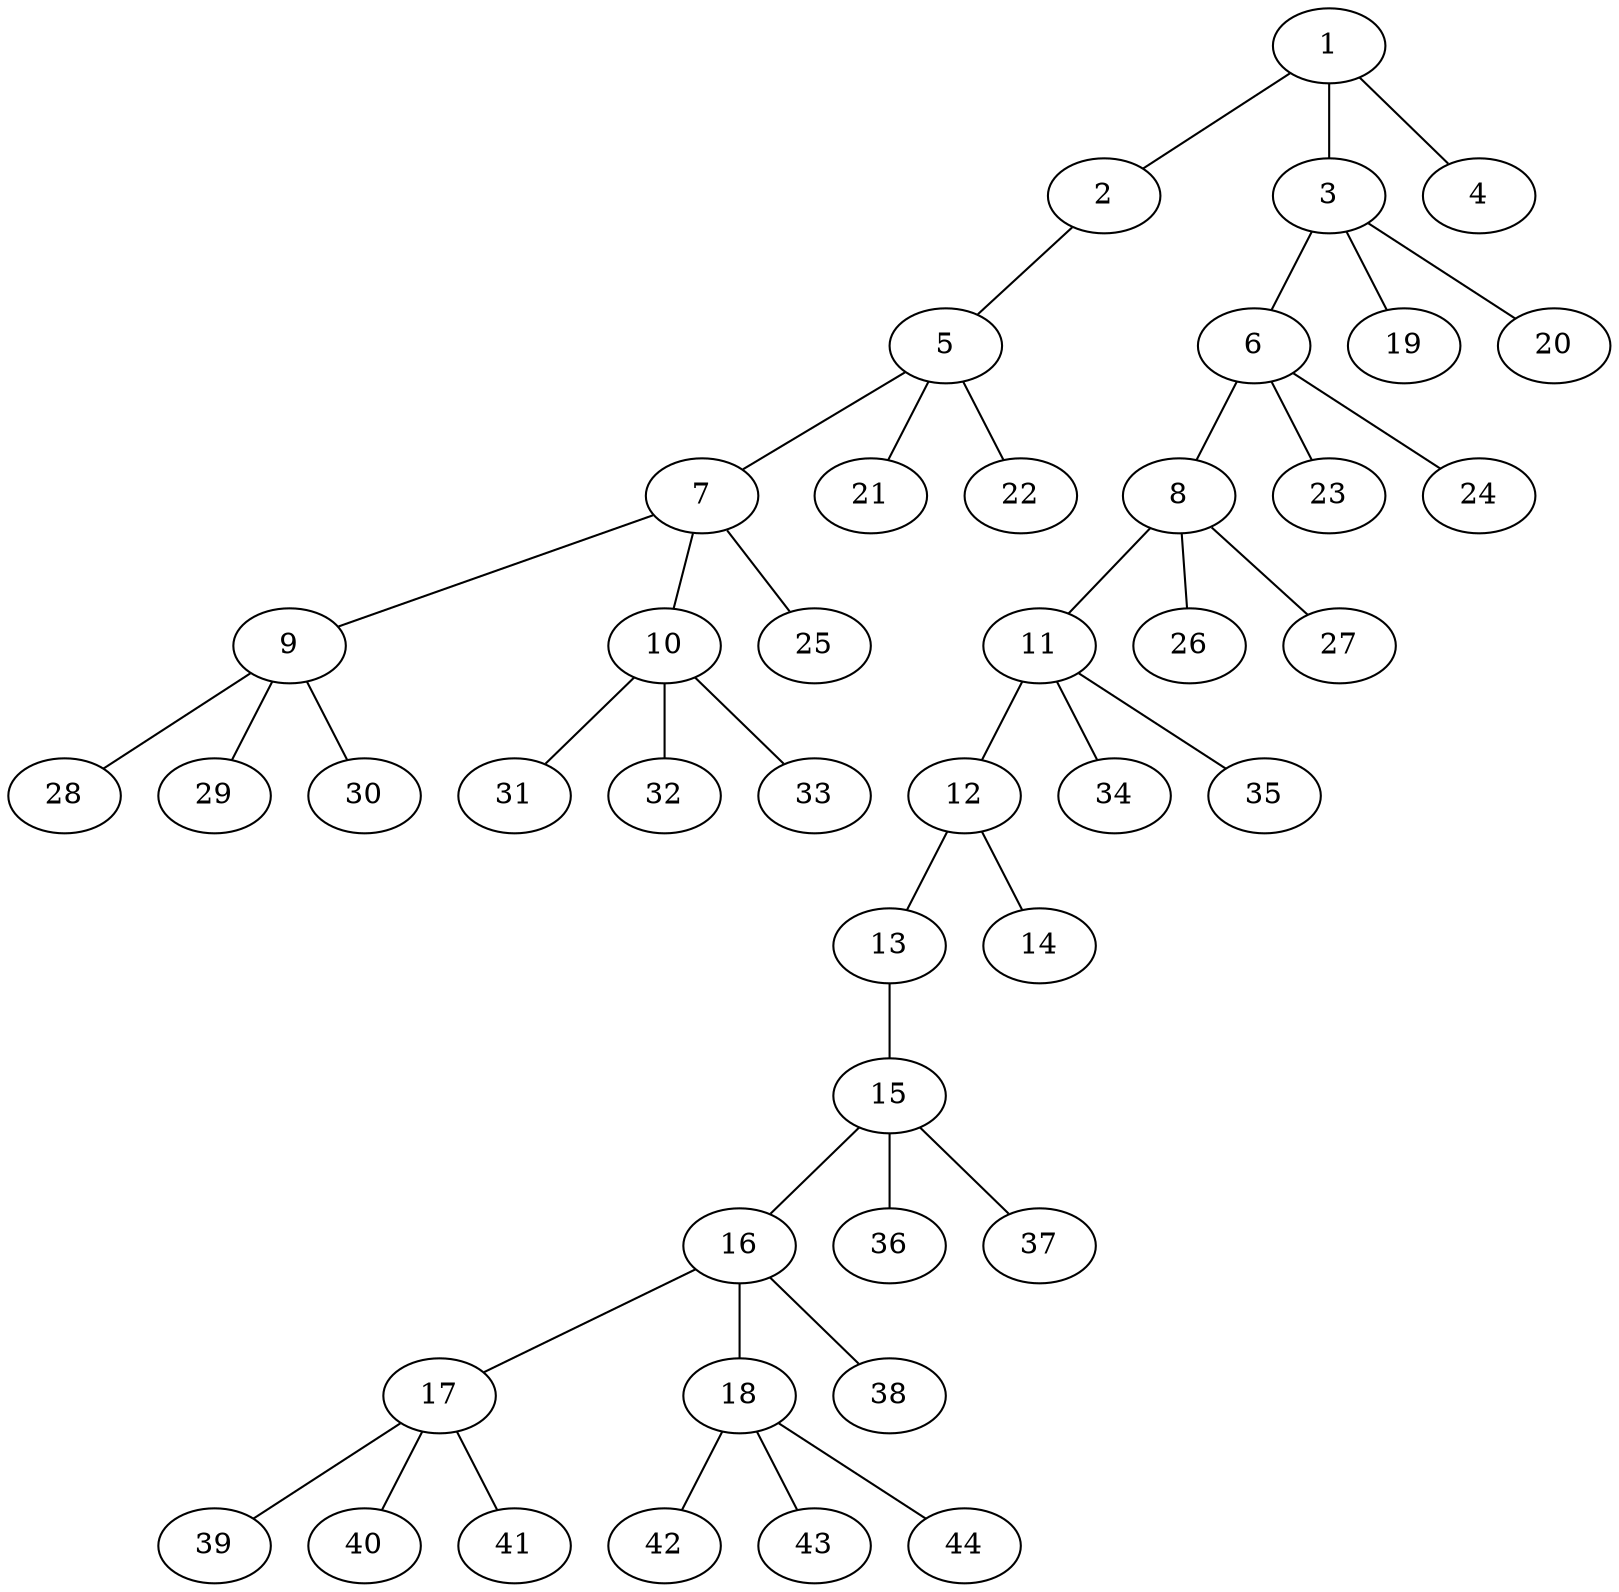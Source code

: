graph molecule_1461 {
	1	 [chem=C];
	2	 [chem=O];
	1 -- 2	 [valence=1];
	3	 [chem=C];
	1 -- 3	 [valence=1];
	4	 [chem=O];
	1 -- 4	 [valence=2];
	5	 [chem=C];
	2 -- 5	 [valence=1];
	6	 [chem=C];
	3 -- 6	 [valence=1];
	19	 [chem=H];
	3 -- 19	 [valence=1];
	20	 [chem=H];
	3 -- 20	 [valence=1];
	7	 [chem=C];
	5 -- 7	 [valence=1];
	21	 [chem=H];
	5 -- 21	 [valence=1];
	22	 [chem=H];
	5 -- 22	 [valence=1];
	8	 [chem=C];
	6 -- 8	 [valence=1];
	23	 [chem=H];
	6 -- 23	 [valence=1];
	24	 [chem=H];
	6 -- 24	 [valence=1];
	9	 [chem=C];
	7 -- 9	 [valence=1];
	10	 [chem=C];
	7 -- 10	 [valence=1];
	25	 [chem=H];
	7 -- 25	 [valence=1];
	11	 [chem=C];
	8 -- 11	 [valence=1];
	26	 [chem=H];
	8 -- 26	 [valence=1];
	27	 [chem=H];
	8 -- 27	 [valence=1];
	28	 [chem=H];
	9 -- 28	 [valence=1];
	29	 [chem=H];
	9 -- 29	 [valence=1];
	30	 [chem=H];
	9 -- 30	 [valence=1];
	31	 [chem=H];
	10 -- 31	 [valence=1];
	32	 [chem=H];
	10 -- 32	 [valence=1];
	33	 [chem=H];
	10 -- 33	 [valence=1];
	12	 [chem=C];
	11 -- 12	 [valence=1];
	34	 [chem=H];
	11 -- 34	 [valence=1];
	35	 [chem=H];
	11 -- 35	 [valence=1];
	13	 [chem=O];
	12 -- 13	 [valence=1];
	14	 [chem=O];
	12 -- 14	 [valence=2];
	15	 [chem=C];
	13 -- 15	 [valence=1];
	16	 [chem=C];
	15 -- 16	 [valence=1];
	36	 [chem=H];
	15 -- 36	 [valence=1];
	37	 [chem=H];
	15 -- 37	 [valence=1];
	17	 [chem=C];
	16 -- 17	 [valence=1];
	18	 [chem=C];
	16 -- 18	 [valence=1];
	38	 [chem=H];
	16 -- 38	 [valence=1];
	39	 [chem=H];
	17 -- 39	 [valence=1];
	40	 [chem=H];
	17 -- 40	 [valence=1];
	41	 [chem=H];
	17 -- 41	 [valence=1];
	42	 [chem=H];
	18 -- 42	 [valence=1];
	43	 [chem=H];
	18 -- 43	 [valence=1];
	44	 [chem=H];
	18 -- 44	 [valence=1];
}
